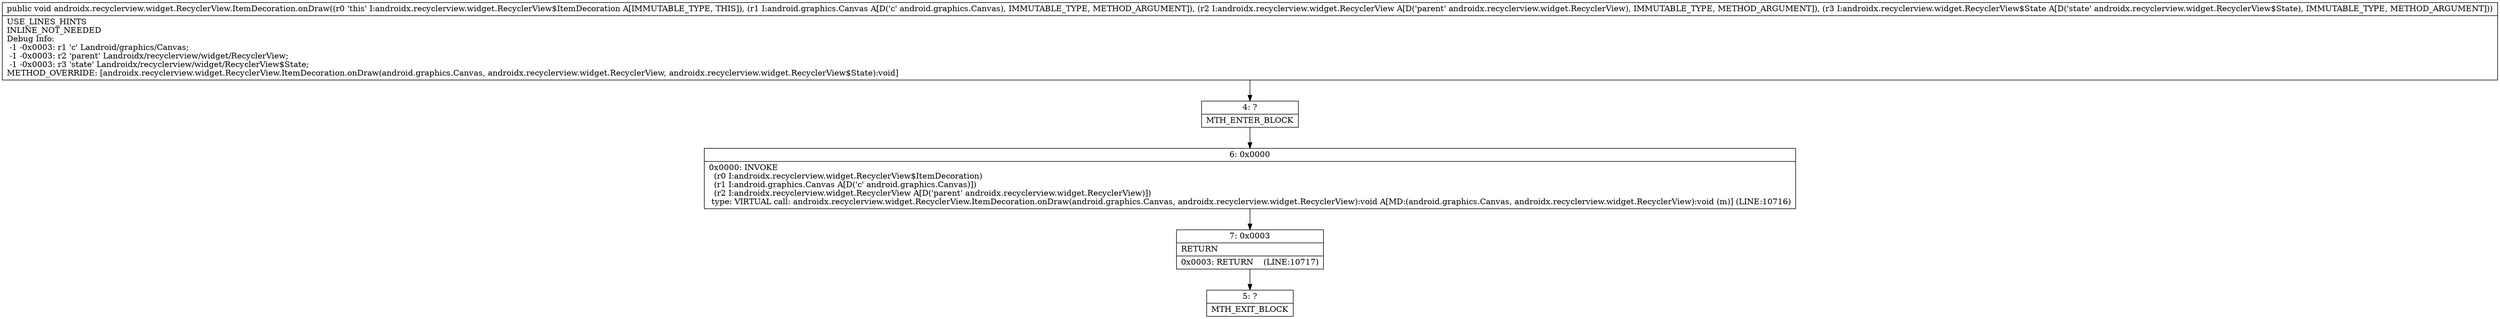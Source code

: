 digraph "CFG forandroidx.recyclerview.widget.RecyclerView.ItemDecoration.onDraw(Landroid\/graphics\/Canvas;Landroidx\/recyclerview\/widget\/RecyclerView;Landroidx\/recyclerview\/widget\/RecyclerView$State;)V" {
Node_4 [shape=record,label="{4\:\ ?|MTH_ENTER_BLOCK\l}"];
Node_6 [shape=record,label="{6\:\ 0x0000|0x0000: INVOKE  \l  (r0 I:androidx.recyclerview.widget.RecyclerView$ItemDecoration)\l  (r1 I:android.graphics.Canvas A[D('c' android.graphics.Canvas)])\l  (r2 I:androidx.recyclerview.widget.RecyclerView A[D('parent' androidx.recyclerview.widget.RecyclerView)])\l type: VIRTUAL call: androidx.recyclerview.widget.RecyclerView.ItemDecoration.onDraw(android.graphics.Canvas, androidx.recyclerview.widget.RecyclerView):void A[MD:(android.graphics.Canvas, androidx.recyclerview.widget.RecyclerView):void (m)] (LINE:10716)\l}"];
Node_7 [shape=record,label="{7\:\ 0x0003|RETURN\l|0x0003: RETURN    (LINE:10717)\l}"];
Node_5 [shape=record,label="{5\:\ ?|MTH_EXIT_BLOCK\l}"];
MethodNode[shape=record,label="{public void androidx.recyclerview.widget.RecyclerView.ItemDecoration.onDraw((r0 'this' I:androidx.recyclerview.widget.RecyclerView$ItemDecoration A[IMMUTABLE_TYPE, THIS]), (r1 I:android.graphics.Canvas A[D('c' android.graphics.Canvas), IMMUTABLE_TYPE, METHOD_ARGUMENT]), (r2 I:androidx.recyclerview.widget.RecyclerView A[D('parent' androidx.recyclerview.widget.RecyclerView), IMMUTABLE_TYPE, METHOD_ARGUMENT]), (r3 I:androidx.recyclerview.widget.RecyclerView$State A[D('state' androidx.recyclerview.widget.RecyclerView$State), IMMUTABLE_TYPE, METHOD_ARGUMENT]))  | USE_LINES_HINTS\lINLINE_NOT_NEEDED\lDebug Info:\l  \-1 \-0x0003: r1 'c' Landroid\/graphics\/Canvas;\l  \-1 \-0x0003: r2 'parent' Landroidx\/recyclerview\/widget\/RecyclerView;\l  \-1 \-0x0003: r3 'state' Landroidx\/recyclerview\/widget\/RecyclerView$State;\lMETHOD_OVERRIDE: [androidx.recyclerview.widget.RecyclerView.ItemDecoration.onDraw(android.graphics.Canvas, androidx.recyclerview.widget.RecyclerView, androidx.recyclerview.widget.RecyclerView$State):void]\l}"];
MethodNode -> Node_4;Node_4 -> Node_6;
Node_6 -> Node_7;
Node_7 -> Node_5;
}

